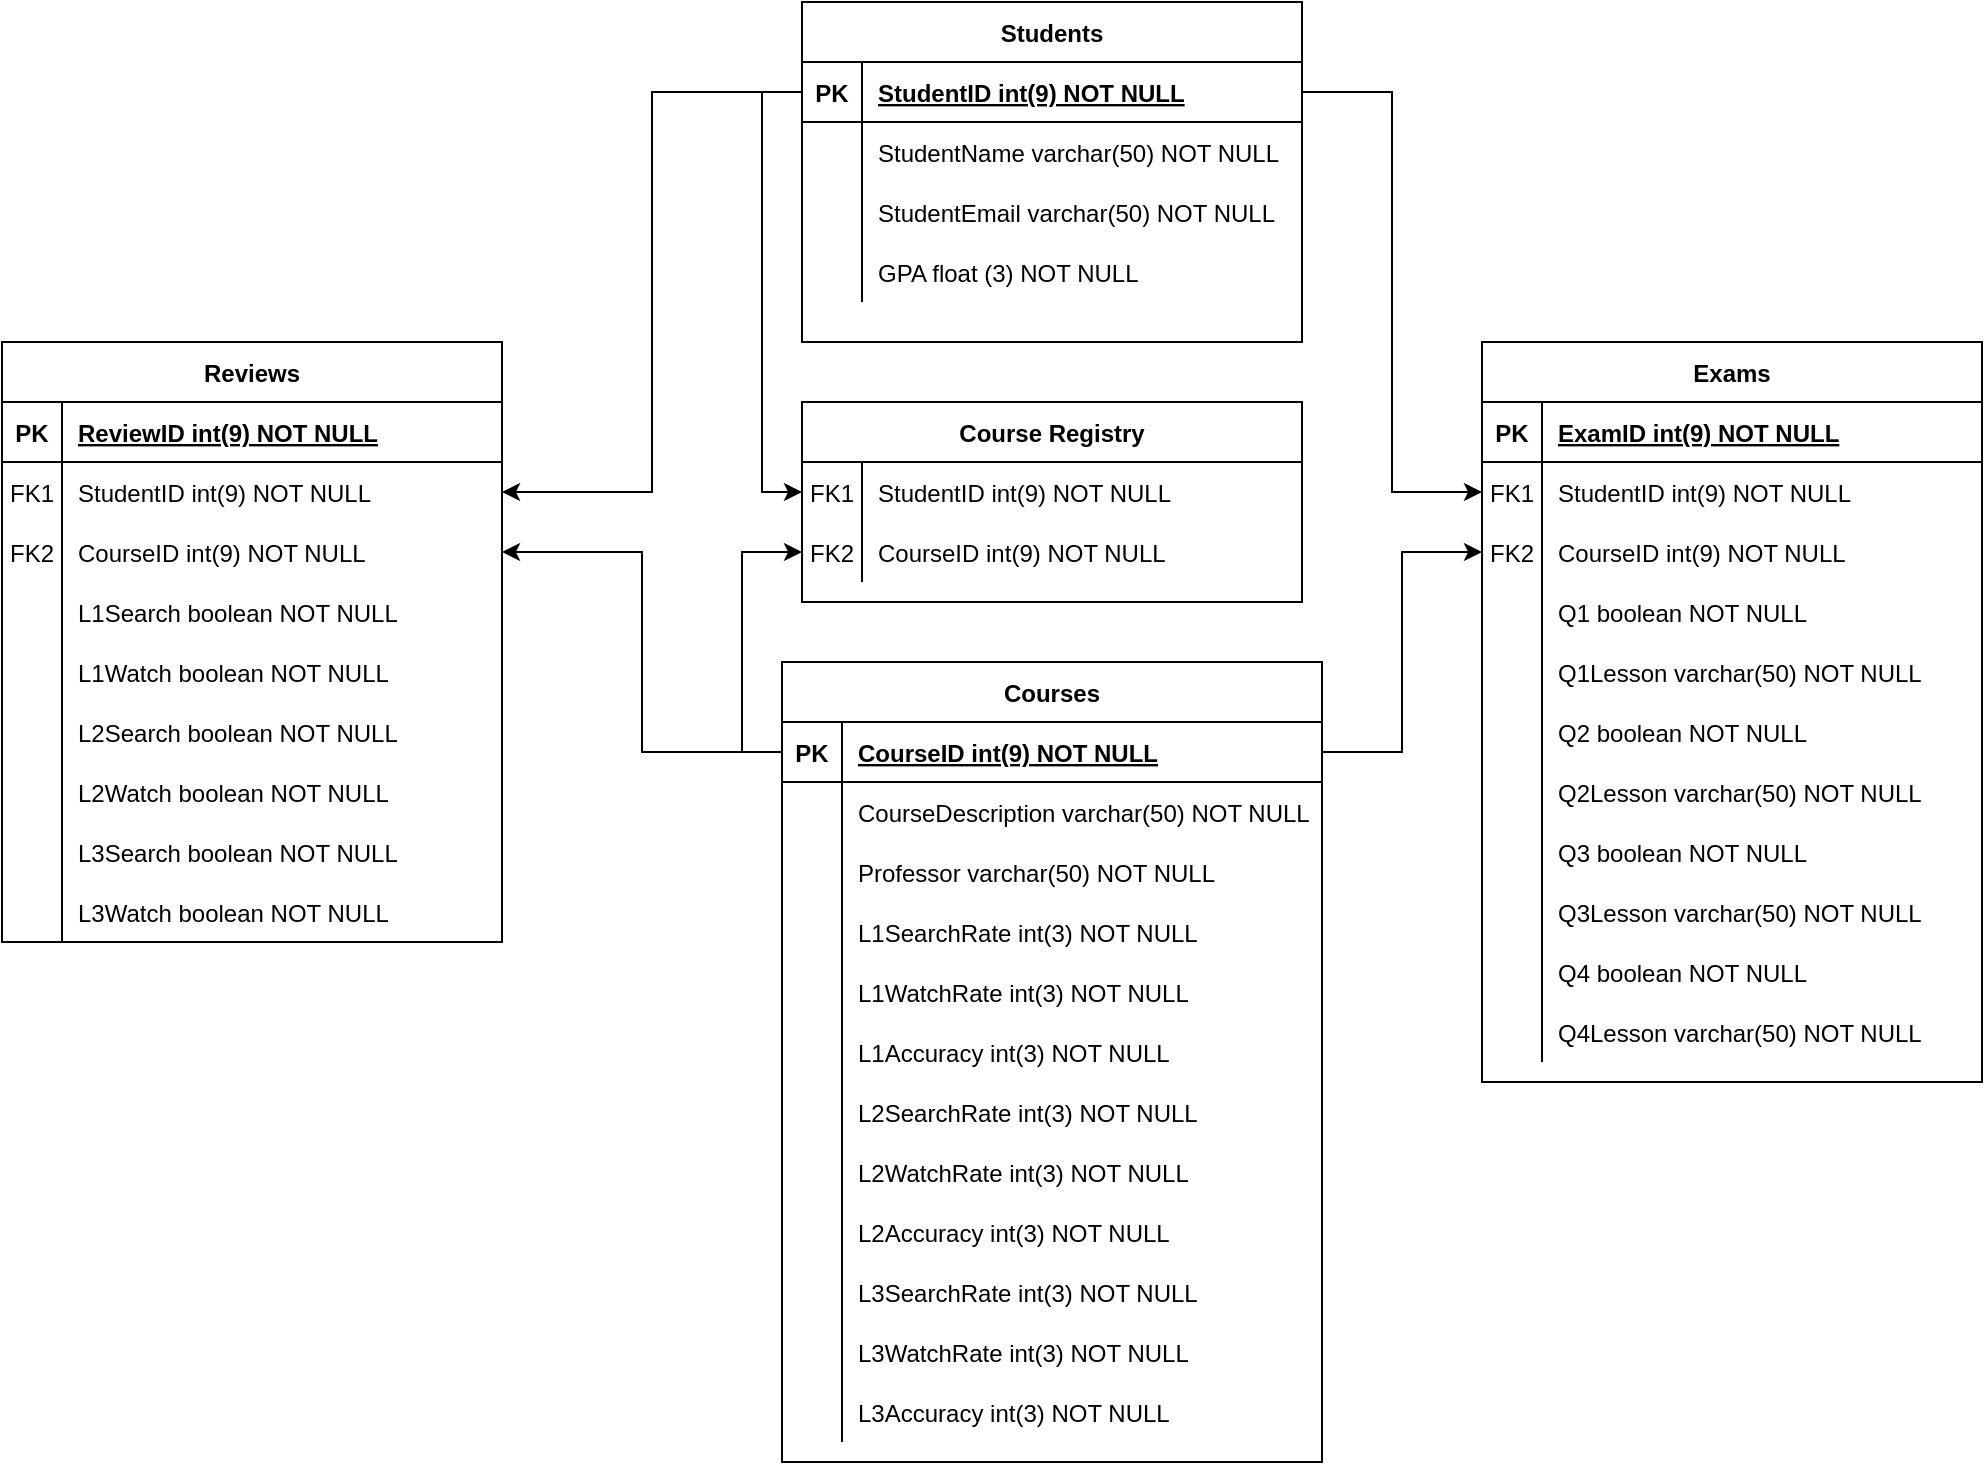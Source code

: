 <mxfile version="13.7.3" type="github">
  <diagram id="R2lEEEUBdFMjLlhIrx00" name="Page-1">
    <mxGraphModel dx="2603" dy="682" grid="1" gridSize="10" guides="1" tooltips="1" connect="1" arrows="1" fold="1" page="1" pageScale="1" pageWidth="850" pageHeight="1100" math="0" shadow="0" extFonts="Permanent Marker^https://fonts.googleapis.com/css?family=Permanent+Marker">
      <root>
        <mxCell id="0" />
        <mxCell id="1" parent="0" />
        <mxCell id="txjvXTz_TF1jh7nOWgdu-61" style="edgeStyle=orthogonalEdgeStyle;rounded=0;orthogonalLoop=1;jettySize=auto;html=1;exitX=0;exitY=0.5;exitDx=0;exitDy=0;entryX=1;entryY=0.5;entryDx=0;entryDy=0;" edge="1" parent="1" source="C-vyLk0tnHw3VtMMgP7b-24" target="txjvXTz_TF1jh7nOWgdu-16">
          <mxGeometry relative="1" as="geometry" />
        </mxCell>
        <mxCell id="txjvXTz_TF1jh7nOWgdu-62" style="edgeStyle=orthogonalEdgeStyle;rounded=0;orthogonalLoop=1;jettySize=auto;html=1;exitX=0;exitY=0.5;exitDx=0;exitDy=0;entryX=0;entryY=0.5;entryDx=0;entryDy=0;" edge="1" parent="1" source="C-vyLk0tnHw3VtMMgP7b-24" target="C-vyLk0tnHw3VtMMgP7b-17">
          <mxGeometry relative="1" as="geometry" />
        </mxCell>
        <mxCell id="txjvXTz_TF1jh7nOWgdu-63" style="edgeStyle=orthogonalEdgeStyle;rounded=0;orthogonalLoop=1;jettySize=auto;html=1;exitX=0;exitY=0.5;exitDx=0;exitDy=0;entryX=1;entryY=0.5;entryDx=0;entryDy=0;" edge="1" parent="1" source="C-vyLk0tnHw3VtMMgP7b-3" target="txjvXTz_TF1jh7nOWgdu-19">
          <mxGeometry relative="1" as="geometry" />
        </mxCell>
        <mxCell id="txjvXTz_TF1jh7nOWgdu-64" style="edgeStyle=orthogonalEdgeStyle;rounded=0;orthogonalLoop=1;jettySize=auto;html=1;exitX=0;exitY=0.5;exitDx=0;exitDy=0;entryX=0;entryY=0.5;entryDx=0;entryDy=0;" edge="1" parent="1" source="C-vyLk0tnHw3VtMMgP7b-3" target="C-vyLk0tnHw3VtMMgP7b-20">
          <mxGeometry relative="1" as="geometry" />
        </mxCell>
        <mxCell id="C-vyLk0tnHw3VtMMgP7b-23" value="Students" style="shape=table;startSize=30;container=1;collapsible=1;childLayout=tableLayout;fixedRows=1;rowLines=0;fontStyle=1;align=center;resizeLast=1;" parent="1" vertex="1">
          <mxGeometry x="230" y="40" width="250" height="170" as="geometry" />
        </mxCell>
        <mxCell id="C-vyLk0tnHw3VtMMgP7b-24" value="" style="shape=partialRectangle;collapsible=0;dropTarget=0;pointerEvents=0;fillColor=none;points=[[0,0.5],[1,0.5]];portConstraint=eastwest;top=0;left=0;right=0;bottom=1;" parent="C-vyLk0tnHw3VtMMgP7b-23" vertex="1">
          <mxGeometry y="30" width="250" height="30" as="geometry" />
        </mxCell>
        <mxCell id="C-vyLk0tnHw3VtMMgP7b-25" value="PK" style="shape=partialRectangle;overflow=hidden;connectable=0;fillColor=none;top=0;left=0;bottom=0;right=0;fontStyle=1;" parent="C-vyLk0tnHw3VtMMgP7b-24" vertex="1">
          <mxGeometry width="30" height="30" as="geometry" />
        </mxCell>
        <mxCell id="C-vyLk0tnHw3VtMMgP7b-26" value="StudentID int(9) NOT NULL" style="shape=partialRectangle;overflow=hidden;connectable=0;fillColor=none;top=0;left=0;bottom=0;right=0;align=left;spacingLeft=6;fontStyle=5;" parent="C-vyLk0tnHw3VtMMgP7b-24" vertex="1">
          <mxGeometry x="30" width="220" height="30" as="geometry" />
        </mxCell>
        <mxCell id="C-vyLk0tnHw3VtMMgP7b-27" value="" style="shape=partialRectangle;collapsible=0;dropTarget=0;pointerEvents=0;fillColor=none;points=[[0,0.5],[1,0.5]];portConstraint=eastwest;top=0;left=0;right=0;bottom=0;" parent="C-vyLk0tnHw3VtMMgP7b-23" vertex="1">
          <mxGeometry y="60" width="250" height="30" as="geometry" />
        </mxCell>
        <mxCell id="C-vyLk0tnHw3VtMMgP7b-28" value="" style="shape=partialRectangle;overflow=hidden;connectable=0;fillColor=none;top=0;left=0;bottom=0;right=0;" parent="C-vyLk0tnHw3VtMMgP7b-27" vertex="1">
          <mxGeometry width="30" height="30" as="geometry" />
        </mxCell>
        <mxCell id="C-vyLk0tnHw3VtMMgP7b-29" value="StudentName varchar(50) NOT NULL" style="shape=partialRectangle;overflow=hidden;connectable=0;fillColor=none;top=0;left=0;bottom=0;right=0;align=left;spacingLeft=6;" parent="C-vyLk0tnHw3VtMMgP7b-27" vertex="1">
          <mxGeometry x="30" width="220" height="30" as="geometry" />
        </mxCell>
        <mxCell id="txjvXTz_TF1jh7nOWgdu-53" value="" style="shape=partialRectangle;collapsible=0;dropTarget=0;pointerEvents=0;fillColor=none;points=[[0,0.5],[1,0.5]];portConstraint=eastwest;top=0;left=0;right=0;bottom=0;" vertex="1" parent="C-vyLk0tnHw3VtMMgP7b-23">
          <mxGeometry y="90" width="250" height="30" as="geometry" />
        </mxCell>
        <mxCell id="txjvXTz_TF1jh7nOWgdu-54" value="" style="shape=partialRectangle;overflow=hidden;connectable=0;fillColor=none;top=0;left=0;bottom=0;right=0;" vertex="1" parent="txjvXTz_TF1jh7nOWgdu-53">
          <mxGeometry width="30" height="30" as="geometry" />
        </mxCell>
        <mxCell id="txjvXTz_TF1jh7nOWgdu-55" value="StudentEmail varchar(50) NOT NULL" style="shape=partialRectangle;overflow=hidden;connectable=0;fillColor=none;top=0;left=0;bottom=0;right=0;align=left;spacingLeft=6;" vertex="1" parent="txjvXTz_TF1jh7nOWgdu-53">
          <mxGeometry x="30" width="220" height="30" as="geometry" />
        </mxCell>
        <mxCell id="txjvXTz_TF1jh7nOWgdu-56" value="" style="shape=partialRectangle;collapsible=0;dropTarget=0;pointerEvents=0;fillColor=none;points=[[0,0.5],[1,0.5]];portConstraint=eastwest;top=0;left=0;right=0;bottom=0;" vertex="1" parent="C-vyLk0tnHw3VtMMgP7b-23">
          <mxGeometry y="120" width="250" height="30" as="geometry" />
        </mxCell>
        <mxCell id="txjvXTz_TF1jh7nOWgdu-57" value="" style="shape=partialRectangle;overflow=hidden;connectable=0;fillColor=none;top=0;left=0;bottom=0;right=0;" vertex="1" parent="txjvXTz_TF1jh7nOWgdu-56">
          <mxGeometry width="30" height="30" as="geometry" />
        </mxCell>
        <mxCell id="txjvXTz_TF1jh7nOWgdu-58" value="GPA float (3) NOT NULL" style="shape=partialRectangle;overflow=hidden;connectable=0;fillColor=none;top=0;left=0;bottom=0;right=0;align=left;spacingLeft=6;" vertex="1" parent="txjvXTz_TF1jh7nOWgdu-56">
          <mxGeometry x="30" width="220" height="30" as="geometry" />
        </mxCell>
        <mxCell id="C-vyLk0tnHw3VtMMgP7b-13" value="Course Registry" style="shape=table;startSize=30;container=1;collapsible=1;childLayout=tableLayout;fixedRows=1;rowLines=0;fontStyle=1;align=center;resizeLast=1;" parent="1" vertex="1">
          <mxGeometry x="230" y="240" width="250" height="100" as="geometry" />
        </mxCell>
        <mxCell id="C-vyLk0tnHw3VtMMgP7b-17" value="" style="shape=partialRectangle;collapsible=0;dropTarget=0;pointerEvents=0;fillColor=none;points=[[0,0.5],[1,0.5]];portConstraint=eastwest;top=0;left=0;right=0;bottom=0;" parent="C-vyLk0tnHw3VtMMgP7b-13" vertex="1">
          <mxGeometry y="30" width="250" height="30" as="geometry" />
        </mxCell>
        <mxCell id="C-vyLk0tnHw3VtMMgP7b-18" value="FK1" style="shape=partialRectangle;overflow=hidden;connectable=0;fillColor=none;top=0;left=0;bottom=0;right=0;" parent="C-vyLk0tnHw3VtMMgP7b-17" vertex="1">
          <mxGeometry width="30" height="30" as="geometry" />
        </mxCell>
        <mxCell id="C-vyLk0tnHw3VtMMgP7b-19" value="StudentID int(9) NOT NULL" style="shape=partialRectangle;overflow=hidden;connectable=0;fillColor=none;top=0;left=0;bottom=0;right=0;align=left;spacingLeft=6;" parent="C-vyLk0tnHw3VtMMgP7b-17" vertex="1">
          <mxGeometry x="30" width="220" height="30" as="geometry" />
        </mxCell>
        <mxCell id="C-vyLk0tnHw3VtMMgP7b-20" value="" style="shape=partialRectangle;collapsible=0;dropTarget=0;pointerEvents=0;fillColor=none;points=[[0,0.5],[1,0.5]];portConstraint=eastwest;top=0;left=0;right=0;bottom=0;" parent="C-vyLk0tnHw3VtMMgP7b-13" vertex="1">
          <mxGeometry y="60" width="250" height="30" as="geometry" />
        </mxCell>
        <mxCell id="C-vyLk0tnHw3VtMMgP7b-21" value="FK2" style="shape=partialRectangle;overflow=hidden;connectable=0;fillColor=none;top=0;left=0;bottom=0;right=0;" parent="C-vyLk0tnHw3VtMMgP7b-20" vertex="1">
          <mxGeometry width="30" height="30" as="geometry" />
        </mxCell>
        <mxCell id="C-vyLk0tnHw3VtMMgP7b-22" value="CourseID int(9) NOT NULL" style="shape=partialRectangle;overflow=hidden;connectable=0;fillColor=none;top=0;left=0;bottom=0;right=0;align=left;spacingLeft=6;" parent="C-vyLk0tnHw3VtMMgP7b-20" vertex="1">
          <mxGeometry x="30" width="220" height="30" as="geometry" />
        </mxCell>
        <mxCell id="C-vyLk0tnHw3VtMMgP7b-2" value="Courses" style="shape=table;startSize=30;container=1;collapsible=1;childLayout=tableLayout;fixedRows=1;rowLines=0;fontStyle=1;align=center;resizeLast=1;" parent="1" vertex="1">
          <mxGeometry x="220" y="370" width="270" height="400" as="geometry" />
        </mxCell>
        <mxCell id="C-vyLk0tnHw3VtMMgP7b-3" value="" style="shape=partialRectangle;collapsible=0;dropTarget=0;pointerEvents=0;fillColor=none;points=[[0,0.5],[1,0.5]];portConstraint=eastwest;top=0;left=0;right=0;bottom=1;" parent="C-vyLk0tnHw3VtMMgP7b-2" vertex="1">
          <mxGeometry y="30" width="270" height="30" as="geometry" />
        </mxCell>
        <mxCell id="C-vyLk0tnHw3VtMMgP7b-4" value="PK" style="shape=partialRectangle;overflow=hidden;connectable=0;fillColor=none;top=0;left=0;bottom=0;right=0;fontStyle=1;" parent="C-vyLk0tnHw3VtMMgP7b-3" vertex="1">
          <mxGeometry width="30" height="30" as="geometry" />
        </mxCell>
        <mxCell id="C-vyLk0tnHw3VtMMgP7b-5" value="CourseID int(9) NOT NULL" style="shape=partialRectangle;overflow=hidden;connectable=0;fillColor=none;top=0;left=0;bottom=0;right=0;align=left;spacingLeft=6;fontStyle=5;" parent="C-vyLk0tnHw3VtMMgP7b-3" vertex="1">
          <mxGeometry x="30" width="240" height="30" as="geometry" />
        </mxCell>
        <mxCell id="C-vyLk0tnHw3VtMMgP7b-6" value="" style="shape=partialRectangle;collapsible=0;dropTarget=0;pointerEvents=0;fillColor=none;points=[[0,0.5],[1,0.5]];portConstraint=eastwest;top=0;left=0;right=0;bottom=0;" parent="C-vyLk0tnHw3VtMMgP7b-2" vertex="1">
          <mxGeometry y="60" width="270" height="30" as="geometry" />
        </mxCell>
        <mxCell id="C-vyLk0tnHw3VtMMgP7b-7" value="" style="shape=partialRectangle;overflow=hidden;connectable=0;fillColor=none;top=0;left=0;bottom=0;right=0;" parent="C-vyLk0tnHw3VtMMgP7b-6" vertex="1">
          <mxGeometry width="30" height="30" as="geometry" />
        </mxCell>
        <mxCell id="C-vyLk0tnHw3VtMMgP7b-8" value="CourseDescription varchar(50) NOT NULL" style="shape=partialRectangle;overflow=hidden;connectable=0;fillColor=none;top=0;left=0;bottom=0;right=0;align=left;spacingLeft=6;" parent="C-vyLk0tnHw3VtMMgP7b-6" vertex="1">
          <mxGeometry x="30" width="240" height="30" as="geometry" />
        </mxCell>
        <mxCell id="C-vyLk0tnHw3VtMMgP7b-9" value="" style="shape=partialRectangle;collapsible=0;dropTarget=0;pointerEvents=0;fillColor=none;points=[[0,0.5],[1,0.5]];portConstraint=eastwest;top=0;left=0;right=0;bottom=0;" parent="C-vyLk0tnHw3VtMMgP7b-2" vertex="1">
          <mxGeometry y="90" width="270" height="30" as="geometry" />
        </mxCell>
        <mxCell id="C-vyLk0tnHw3VtMMgP7b-10" value="" style="shape=partialRectangle;overflow=hidden;connectable=0;fillColor=none;top=0;left=0;bottom=0;right=0;" parent="C-vyLk0tnHw3VtMMgP7b-9" vertex="1">
          <mxGeometry width="30" height="30" as="geometry" />
        </mxCell>
        <mxCell id="C-vyLk0tnHw3VtMMgP7b-11" value="Professor varchar(50) NOT NULL" style="shape=partialRectangle;overflow=hidden;connectable=0;fillColor=none;top=0;left=0;bottom=0;right=0;align=left;spacingLeft=6;" parent="C-vyLk0tnHw3VtMMgP7b-9" vertex="1">
          <mxGeometry x="30" width="240" height="30" as="geometry" />
        </mxCell>
        <mxCell id="txjvXTz_TF1jh7nOWgdu-65" value="" style="shape=partialRectangle;collapsible=0;dropTarget=0;pointerEvents=0;fillColor=none;points=[[0,0.5],[1,0.5]];portConstraint=eastwest;top=0;left=0;right=0;bottom=0;" vertex="1" parent="C-vyLk0tnHw3VtMMgP7b-2">
          <mxGeometry y="120" width="270" height="30" as="geometry" />
        </mxCell>
        <mxCell id="txjvXTz_TF1jh7nOWgdu-66" value="" style="shape=partialRectangle;overflow=hidden;connectable=0;fillColor=none;top=0;left=0;bottom=0;right=0;" vertex="1" parent="txjvXTz_TF1jh7nOWgdu-65">
          <mxGeometry width="30" height="30" as="geometry" />
        </mxCell>
        <mxCell id="txjvXTz_TF1jh7nOWgdu-67" value="L1SearchRate int(3) NOT NULL" style="shape=partialRectangle;overflow=hidden;connectable=0;fillColor=none;top=0;left=0;bottom=0;right=0;align=left;spacingLeft=6;" vertex="1" parent="txjvXTz_TF1jh7nOWgdu-65">
          <mxGeometry x="30" width="240" height="30" as="geometry" />
        </mxCell>
        <mxCell id="txjvXTz_TF1jh7nOWgdu-68" value="" style="shape=partialRectangle;collapsible=0;dropTarget=0;pointerEvents=0;fillColor=none;points=[[0,0.5],[1,0.5]];portConstraint=eastwest;top=0;left=0;right=0;bottom=0;" vertex="1" parent="C-vyLk0tnHw3VtMMgP7b-2">
          <mxGeometry y="150" width="270" height="30" as="geometry" />
        </mxCell>
        <mxCell id="txjvXTz_TF1jh7nOWgdu-69" value="" style="shape=partialRectangle;overflow=hidden;connectable=0;fillColor=none;top=0;left=0;bottom=0;right=0;" vertex="1" parent="txjvXTz_TF1jh7nOWgdu-68">
          <mxGeometry width="30" height="30" as="geometry" />
        </mxCell>
        <mxCell id="txjvXTz_TF1jh7nOWgdu-70" value="L1WatchRate int(3) NOT NULL" style="shape=partialRectangle;overflow=hidden;connectable=0;fillColor=none;top=0;left=0;bottom=0;right=0;align=left;spacingLeft=6;" vertex="1" parent="txjvXTz_TF1jh7nOWgdu-68">
          <mxGeometry x="30" width="240" height="30" as="geometry" />
        </mxCell>
        <mxCell id="txjvXTz_TF1jh7nOWgdu-71" value="" style="shape=partialRectangle;collapsible=0;dropTarget=0;pointerEvents=0;fillColor=none;points=[[0,0.5],[1,0.5]];portConstraint=eastwest;top=0;left=0;right=0;bottom=0;" vertex="1" parent="C-vyLk0tnHw3VtMMgP7b-2">
          <mxGeometry y="180" width="270" height="30" as="geometry" />
        </mxCell>
        <mxCell id="txjvXTz_TF1jh7nOWgdu-72" value="" style="shape=partialRectangle;overflow=hidden;connectable=0;fillColor=none;top=0;left=0;bottom=0;right=0;" vertex="1" parent="txjvXTz_TF1jh7nOWgdu-71">
          <mxGeometry width="30" height="30" as="geometry" />
        </mxCell>
        <mxCell id="txjvXTz_TF1jh7nOWgdu-73" value="L1Accuracy int(3) NOT NULL" style="shape=partialRectangle;overflow=hidden;connectable=0;fillColor=none;top=0;left=0;bottom=0;right=0;align=left;spacingLeft=6;" vertex="1" parent="txjvXTz_TF1jh7nOWgdu-71">
          <mxGeometry x="30" width="240" height="30" as="geometry" />
        </mxCell>
        <mxCell id="txjvXTz_TF1jh7nOWgdu-74" value="" style="shape=partialRectangle;collapsible=0;dropTarget=0;pointerEvents=0;fillColor=none;points=[[0,0.5],[1,0.5]];portConstraint=eastwest;top=0;left=0;right=0;bottom=0;" vertex="1" parent="C-vyLk0tnHw3VtMMgP7b-2">
          <mxGeometry y="210" width="270" height="30" as="geometry" />
        </mxCell>
        <mxCell id="txjvXTz_TF1jh7nOWgdu-75" value="" style="shape=partialRectangle;overflow=hidden;connectable=0;fillColor=none;top=0;left=0;bottom=0;right=0;" vertex="1" parent="txjvXTz_TF1jh7nOWgdu-74">
          <mxGeometry width="30" height="30" as="geometry" />
        </mxCell>
        <mxCell id="txjvXTz_TF1jh7nOWgdu-76" value="L2SearchRate int(3) NOT NULL" style="shape=partialRectangle;overflow=hidden;connectable=0;fillColor=none;top=0;left=0;bottom=0;right=0;align=left;spacingLeft=6;" vertex="1" parent="txjvXTz_TF1jh7nOWgdu-74">
          <mxGeometry x="30" width="240" height="30" as="geometry" />
        </mxCell>
        <mxCell id="txjvXTz_TF1jh7nOWgdu-99" value="" style="shape=partialRectangle;collapsible=0;dropTarget=0;pointerEvents=0;fillColor=none;points=[[0,0.5],[1,0.5]];portConstraint=eastwest;top=0;left=0;right=0;bottom=0;" vertex="1" parent="C-vyLk0tnHw3VtMMgP7b-2">
          <mxGeometry y="240" width="270" height="30" as="geometry" />
        </mxCell>
        <mxCell id="txjvXTz_TF1jh7nOWgdu-100" value="" style="shape=partialRectangle;overflow=hidden;connectable=0;fillColor=none;top=0;left=0;bottom=0;right=0;" vertex="1" parent="txjvXTz_TF1jh7nOWgdu-99">
          <mxGeometry width="30" height="30" as="geometry" />
        </mxCell>
        <mxCell id="txjvXTz_TF1jh7nOWgdu-101" value="L2WatchRate int(3) NOT NULL" style="shape=partialRectangle;overflow=hidden;connectable=0;fillColor=none;top=0;left=0;bottom=0;right=0;align=left;spacingLeft=6;" vertex="1" parent="txjvXTz_TF1jh7nOWgdu-99">
          <mxGeometry x="30" width="240" height="30" as="geometry" />
        </mxCell>
        <mxCell id="txjvXTz_TF1jh7nOWgdu-102" value="" style="shape=partialRectangle;collapsible=0;dropTarget=0;pointerEvents=0;fillColor=none;points=[[0,0.5],[1,0.5]];portConstraint=eastwest;top=0;left=0;right=0;bottom=0;" vertex="1" parent="C-vyLk0tnHw3VtMMgP7b-2">
          <mxGeometry y="270" width="270" height="30" as="geometry" />
        </mxCell>
        <mxCell id="txjvXTz_TF1jh7nOWgdu-103" value="" style="shape=partialRectangle;overflow=hidden;connectable=0;fillColor=none;top=0;left=0;bottom=0;right=0;" vertex="1" parent="txjvXTz_TF1jh7nOWgdu-102">
          <mxGeometry width="30" height="30" as="geometry" />
        </mxCell>
        <mxCell id="txjvXTz_TF1jh7nOWgdu-104" value="L2Accuracy int(3) NOT NULL" style="shape=partialRectangle;overflow=hidden;connectable=0;fillColor=none;top=0;left=0;bottom=0;right=0;align=left;spacingLeft=6;" vertex="1" parent="txjvXTz_TF1jh7nOWgdu-102">
          <mxGeometry x="30" width="240" height="30" as="geometry" />
        </mxCell>
        <mxCell id="txjvXTz_TF1jh7nOWgdu-133" value="" style="shape=partialRectangle;collapsible=0;dropTarget=0;pointerEvents=0;fillColor=none;points=[[0,0.5],[1,0.5]];portConstraint=eastwest;top=0;left=0;right=0;bottom=0;" vertex="1" parent="C-vyLk0tnHw3VtMMgP7b-2">
          <mxGeometry y="300" width="270" height="30" as="geometry" />
        </mxCell>
        <mxCell id="txjvXTz_TF1jh7nOWgdu-134" value="" style="shape=partialRectangle;overflow=hidden;connectable=0;fillColor=none;top=0;left=0;bottom=0;right=0;" vertex="1" parent="txjvXTz_TF1jh7nOWgdu-133">
          <mxGeometry width="30" height="30" as="geometry" />
        </mxCell>
        <mxCell id="txjvXTz_TF1jh7nOWgdu-135" value="L3SearchRate int(3) NOT NULL" style="shape=partialRectangle;overflow=hidden;connectable=0;fillColor=none;top=0;left=0;bottom=0;right=0;align=left;spacingLeft=6;" vertex="1" parent="txjvXTz_TF1jh7nOWgdu-133">
          <mxGeometry x="30" width="240" height="30" as="geometry" />
        </mxCell>
        <mxCell id="txjvXTz_TF1jh7nOWgdu-136" value="" style="shape=partialRectangle;collapsible=0;dropTarget=0;pointerEvents=0;fillColor=none;points=[[0,0.5],[1,0.5]];portConstraint=eastwest;top=0;left=0;right=0;bottom=0;" vertex="1" parent="C-vyLk0tnHw3VtMMgP7b-2">
          <mxGeometry y="330" width="270" height="30" as="geometry" />
        </mxCell>
        <mxCell id="txjvXTz_TF1jh7nOWgdu-137" value="" style="shape=partialRectangle;overflow=hidden;connectable=0;fillColor=none;top=0;left=0;bottom=0;right=0;" vertex="1" parent="txjvXTz_TF1jh7nOWgdu-136">
          <mxGeometry width="30" height="30" as="geometry" />
        </mxCell>
        <mxCell id="txjvXTz_TF1jh7nOWgdu-138" value="L3WatchRate int(3) NOT NULL" style="shape=partialRectangle;overflow=hidden;connectable=0;fillColor=none;top=0;left=0;bottom=0;right=0;align=left;spacingLeft=6;" vertex="1" parent="txjvXTz_TF1jh7nOWgdu-136">
          <mxGeometry x="30" width="240" height="30" as="geometry" />
        </mxCell>
        <mxCell id="txjvXTz_TF1jh7nOWgdu-139" value="" style="shape=partialRectangle;collapsible=0;dropTarget=0;pointerEvents=0;fillColor=none;points=[[0,0.5],[1,0.5]];portConstraint=eastwest;top=0;left=0;right=0;bottom=0;" vertex="1" parent="C-vyLk0tnHw3VtMMgP7b-2">
          <mxGeometry y="360" width="270" height="30" as="geometry" />
        </mxCell>
        <mxCell id="txjvXTz_TF1jh7nOWgdu-140" value="" style="shape=partialRectangle;overflow=hidden;connectable=0;fillColor=none;top=0;left=0;bottom=0;right=0;" vertex="1" parent="txjvXTz_TF1jh7nOWgdu-139">
          <mxGeometry width="30" height="30" as="geometry" />
        </mxCell>
        <mxCell id="txjvXTz_TF1jh7nOWgdu-141" value="L3Accuracy int(3) NOT NULL" style="shape=partialRectangle;overflow=hidden;connectable=0;fillColor=none;top=0;left=0;bottom=0;right=0;align=left;spacingLeft=6;" vertex="1" parent="txjvXTz_TF1jh7nOWgdu-139">
          <mxGeometry x="30" width="240" height="30" as="geometry" />
        </mxCell>
        <mxCell id="txjvXTz_TF1jh7nOWgdu-197" style="edgeStyle=orthogonalEdgeStyle;rounded=0;orthogonalLoop=1;jettySize=auto;html=1;exitX=1;exitY=0.5;exitDx=0;exitDy=0;entryX=0;entryY=0.5;entryDx=0;entryDy=0;" edge="1" parent="1" source="C-vyLk0tnHw3VtMMgP7b-24" target="txjvXTz_TF1jh7nOWgdu-6">
          <mxGeometry relative="1" as="geometry" />
        </mxCell>
        <mxCell id="txjvXTz_TF1jh7nOWgdu-198" style="edgeStyle=orthogonalEdgeStyle;rounded=0;orthogonalLoop=1;jettySize=auto;html=1;exitX=1;exitY=0.5;exitDx=0;exitDy=0;entryX=0;entryY=0.5;entryDx=0;entryDy=0;" edge="1" parent="1" source="C-vyLk0tnHw3VtMMgP7b-3" target="txjvXTz_TF1jh7nOWgdu-142">
          <mxGeometry relative="1" as="geometry" />
        </mxCell>
        <mxCell id="txjvXTz_TF1jh7nOWgdu-12" value="Reviews" style="shape=table;startSize=30;container=1;collapsible=1;childLayout=tableLayout;fixedRows=1;rowLines=0;fontStyle=1;align=center;resizeLast=1;" vertex="1" parent="1">
          <mxGeometry x="-170" y="210" width="250" height="300" as="geometry" />
        </mxCell>
        <mxCell id="txjvXTz_TF1jh7nOWgdu-13" value="" style="shape=partialRectangle;collapsible=0;dropTarget=0;pointerEvents=0;fillColor=none;points=[[0,0.5],[1,0.5]];portConstraint=eastwest;top=0;left=0;right=0;bottom=1;" vertex="1" parent="txjvXTz_TF1jh7nOWgdu-12">
          <mxGeometry y="30" width="250" height="30" as="geometry" />
        </mxCell>
        <mxCell id="txjvXTz_TF1jh7nOWgdu-14" value="PK" style="shape=partialRectangle;overflow=hidden;connectable=0;fillColor=none;top=0;left=0;bottom=0;right=0;fontStyle=1;" vertex="1" parent="txjvXTz_TF1jh7nOWgdu-13">
          <mxGeometry width="30" height="30" as="geometry" />
        </mxCell>
        <mxCell id="txjvXTz_TF1jh7nOWgdu-15" value="ReviewID int(9) NOT NULL" style="shape=partialRectangle;overflow=hidden;connectable=0;fillColor=none;top=0;left=0;bottom=0;right=0;align=left;spacingLeft=6;fontStyle=5;" vertex="1" parent="txjvXTz_TF1jh7nOWgdu-13">
          <mxGeometry x="30" width="220" height="30" as="geometry" />
        </mxCell>
        <mxCell id="txjvXTz_TF1jh7nOWgdu-16" value="" style="shape=partialRectangle;collapsible=0;dropTarget=0;pointerEvents=0;fillColor=none;points=[[0,0.5],[1,0.5]];portConstraint=eastwest;top=0;left=0;right=0;bottom=0;" vertex="1" parent="txjvXTz_TF1jh7nOWgdu-12">
          <mxGeometry y="60" width="250" height="30" as="geometry" />
        </mxCell>
        <mxCell id="txjvXTz_TF1jh7nOWgdu-17" value="FK1" style="shape=partialRectangle;overflow=hidden;connectable=0;fillColor=none;top=0;left=0;bottom=0;right=0;" vertex="1" parent="txjvXTz_TF1jh7nOWgdu-16">
          <mxGeometry width="30" height="30" as="geometry" />
        </mxCell>
        <mxCell id="txjvXTz_TF1jh7nOWgdu-18" value="StudentID int(9) NOT NULL" style="shape=partialRectangle;overflow=hidden;connectable=0;fillColor=none;top=0;left=0;bottom=0;right=0;align=left;spacingLeft=6;" vertex="1" parent="txjvXTz_TF1jh7nOWgdu-16">
          <mxGeometry x="30" width="220" height="30" as="geometry" />
        </mxCell>
        <mxCell id="txjvXTz_TF1jh7nOWgdu-19" value="" style="shape=partialRectangle;collapsible=0;dropTarget=0;pointerEvents=0;fillColor=none;points=[[0,0.5],[1,0.5]];portConstraint=eastwest;top=0;left=0;right=0;bottom=0;" vertex="1" parent="txjvXTz_TF1jh7nOWgdu-12">
          <mxGeometry y="90" width="250" height="30" as="geometry" />
        </mxCell>
        <mxCell id="txjvXTz_TF1jh7nOWgdu-20" value="FK2" style="shape=partialRectangle;overflow=hidden;connectable=0;fillColor=none;top=0;left=0;bottom=0;right=0;" vertex="1" parent="txjvXTz_TF1jh7nOWgdu-19">
          <mxGeometry width="30" height="30" as="geometry" />
        </mxCell>
        <mxCell id="txjvXTz_TF1jh7nOWgdu-21" value="CourseID int(9) NOT NULL" style="shape=partialRectangle;overflow=hidden;connectable=0;fillColor=none;top=0;left=0;bottom=0;right=0;align=left;spacingLeft=6;" vertex="1" parent="txjvXTz_TF1jh7nOWgdu-19">
          <mxGeometry x="30" width="220" height="30" as="geometry" />
        </mxCell>
        <mxCell id="txjvXTz_TF1jh7nOWgdu-28" value="" style="shape=partialRectangle;collapsible=0;dropTarget=0;pointerEvents=0;fillColor=none;points=[[0,0.5],[1,0.5]];portConstraint=eastwest;top=0;left=0;right=0;bottom=0;" vertex="1" parent="txjvXTz_TF1jh7nOWgdu-12">
          <mxGeometry y="120" width="250" height="30" as="geometry" />
        </mxCell>
        <mxCell id="txjvXTz_TF1jh7nOWgdu-29" value="" style="shape=partialRectangle;overflow=hidden;connectable=0;fillColor=none;top=0;left=0;bottom=0;right=0;" vertex="1" parent="txjvXTz_TF1jh7nOWgdu-28">
          <mxGeometry width="30" height="30" as="geometry" />
        </mxCell>
        <mxCell id="txjvXTz_TF1jh7nOWgdu-30" value="L1Search boolean NOT NULL" style="shape=partialRectangle;overflow=hidden;connectable=0;fillColor=none;top=0;left=0;bottom=0;right=0;align=left;spacingLeft=6;" vertex="1" parent="txjvXTz_TF1jh7nOWgdu-28">
          <mxGeometry x="30" width="220" height="30" as="geometry" />
        </mxCell>
        <mxCell id="txjvXTz_TF1jh7nOWgdu-37" value="" style="shape=partialRectangle;collapsible=0;dropTarget=0;pointerEvents=0;fillColor=none;points=[[0,0.5],[1,0.5]];portConstraint=eastwest;top=0;left=0;right=0;bottom=0;" vertex="1" parent="txjvXTz_TF1jh7nOWgdu-12">
          <mxGeometry y="150" width="250" height="30" as="geometry" />
        </mxCell>
        <mxCell id="txjvXTz_TF1jh7nOWgdu-38" value="" style="shape=partialRectangle;overflow=hidden;connectable=0;fillColor=none;top=0;left=0;bottom=0;right=0;" vertex="1" parent="txjvXTz_TF1jh7nOWgdu-37">
          <mxGeometry width="30" height="30" as="geometry" />
        </mxCell>
        <mxCell id="txjvXTz_TF1jh7nOWgdu-39" value="L1Watch boolean NOT NULL" style="shape=partialRectangle;overflow=hidden;connectable=0;fillColor=none;top=0;left=0;bottom=0;right=0;align=left;spacingLeft=6;" vertex="1" parent="txjvXTz_TF1jh7nOWgdu-37">
          <mxGeometry x="30" width="220" height="30" as="geometry" />
        </mxCell>
        <mxCell id="txjvXTz_TF1jh7nOWgdu-31" value="" style="shape=partialRectangle;collapsible=0;dropTarget=0;pointerEvents=0;fillColor=none;points=[[0,0.5],[1,0.5]];portConstraint=eastwest;top=0;left=0;right=0;bottom=0;" vertex="1" parent="txjvXTz_TF1jh7nOWgdu-12">
          <mxGeometry y="180" width="250" height="30" as="geometry" />
        </mxCell>
        <mxCell id="txjvXTz_TF1jh7nOWgdu-32" value="" style="shape=partialRectangle;overflow=hidden;connectable=0;fillColor=none;top=0;left=0;bottom=0;right=0;" vertex="1" parent="txjvXTz_TF1jh7nOWgdu-31">
          <mxGeometry width="30" height="30" as="geometry" />
        </mxCell>
        <mxCell id="txjvXTz_TF1jh7nOWgdu-33" value="L2Search boolean NOT NULL" style="shape=partialRectangle;overflow=hidden;connectable=0;fillColor=none;top=0;left=0;bottom=0;right=0;align=left;spacingLeft=6;" vertex="1" parent="txjvXTz_TF1jh7nOWgdu-31">
          <mxGeometry x="30" width="220" height="30" as="geometry" />
        </mxCell>
        <mxCell id="txjvXTz_TF1jh7nOWgdu-40" value="" style="shape=partialRectangle;collapsible=0;dropTarget=0;pointerEvents=0;fillColor=none;points=[[0,0.5],[1,0.5]];portConstraint=eastwest;top=0;left=0;right=0;bottom=0;" vertex="1" parent="txjvXTz_TF1jh7nOWgdu-12">
          <mxGeometry y="210" width="250" height="30" as="geometry" />
        </mxCell>
        <mxCell id="txjvXTz_TF1jh7nOWgdu-41" value="" style="shape=partialRectangle;overflow=hidden;connectable=0;fillColor=none;top=0;left=0;bottom=0;right=0;" vertex="1" parent="txjvXTz_TF1jh7nOWgdu-40">
          <mxGeometry width="30" height="30" as="geometry" />
        </mxCell>
        <mxCell id="txjvXTz_TF1jh7nOWgdu-42" value="L2Watch boolean NOT NULL" style="shape=partialRectangle;overflow=hidden;connectable=0;fillColor=none;top=0;left=0;bottom=0;right=0;align=left;spacingLeft=6;" vertex="1" parent="txjvXTz_TF1jh7nOWgdu-40">
          <mxGeometry x="30" width="220" height="30" as="geometry" />
        </mxCell>
        <mxCell id="txjvXTz_TF1jh7nOWgdu-34" value="" style="shape=partialRectangle;collapsible=0;dropTarget=0;pointerEvents=0;fillColor=none;points=[[0,0.5],[1,0.5]];portConstraint=eastwest;top=0;left=0;right=0;bottom=0;" vertex="1" parent="txjvXTz_TF1jh7nOWgdu-12">
          <mxGeometry y="240" width="250" height="30" as="geometry" />
        </mxCell>
        <mxCell id="txjvXTz_TF1jh7nOWgdu-35" value="" style="shape=partialRectangle;overflow=hidden;connectable=0;fillColor=none;top=0;left=0;bottom=0;right=0;" vertex="1" parent="txjvXTz_TF1jh7nOWgdu-34">
          <mxGeometry width="30" height="30" as="geometry" />
        </mxCell>
        <mxCell id="txjvXTz_TF1jh7nOWgdu-36" value="L3Search boolean NOT NULL" style="shape=partialRectangle;overflow=hidden;connectable=0;fillColor=none;top=0;left=0;bottom=0;right=0;align=left;spacingLeft=6;" vertex="1" parent="txjvXTz_TF1jh7nOWgdu-34">
          <mxGeometry x="30" width="220" height="30" as="geometry" />
        </mxCell>
        <mxCell id="txjvXTz_TF1jh7nOWgdu-43" value="" style="shape=partialRectangle;collapsible=0;dropTarget=0;pointerEvents=0;fillColor=none;points=[[0,0.5],[1,0.5]];portConstraint=eastwest;top=0;left=0;right=0;bottom=0;" vertex="1" parent="txjvXTz_TF1jh7nOWgdu-12">
          <mxGeometry y="270" width="250" height="30" as="geometry" />
        </mxCell>
        <mxCell id="txjvXTz_TF1jh7nOWgdu-44" value="" style="shape=partialRectangle;overflow=hidden;connectable=0;fillColor=none;top=0;left=0;bottom=0;right=0;" vertex="1" parent="txjvXTz_TF1jh7nOWgdu-43">
          <mxGeometry width="30" height="30" as="geometry" />
        </mxCell>
        <mxCell id="txjvXTz_TF1jh7nOWgdu-45" value="L3Watch boolean NOT NULL" style="shape=partialRectangle;overflow=hidden;connectable=0;fillColor=none;top=0;left=0;bottom=0;right=0;align=left;spacingLeft=6;" vertex="1" parent="txjvXTz_TF1jh7nOWgdu-43">
          <mxGeometry x="30" width="220" height="30" as="geometry" />
        </mxCell>
        <mxCell id="txjvXTz_TF1jh7nOWgdu-2" value="Exams" style="shape=table;startSize=30;container=1;collapsible=1;childLayout=tableLayout;fixedRows=1;rowLines=0;fontStyle=1;align=center;resizeLast=1;" vertex="1" parent="1">
          <mxGeometry x="570" y="210" width="250" height="370" as="geometry" />
        </mxCell>
        <mxCell id="txjvXTz_TF1jh7nOWgdu-3" value="" style="shape=partialRectangle;collapsible=0;dropTarget=0;pointerEvents=0;fillColor=none;points=[[0,0.5],[1,0.5]];portConstraint=eastwest;top=0;left=0;right=0;bottom=1;" vertex="1" parent="txjvXTz_TF1jh7nOWgdu-2">
          <mxGeometry y="30" width="250" height="30" as="geometry" />
        </mxCell>
        <mxCell id="txjvXTz_TF1jh7nOWgdu-4" value="PK" style="shape=partialRectangle;overflow=hidden;connectable=0;fillColor=none;top=0;left=0;bottom=0;right=0;fontStyle=1;" vertex="1" parent="txjvXTz_TF1jh7nOWgdu-3">
          <mxGeometry width="30" height="30" as="geometry" />
        </mxCell>
        <mxCell id="txjvXTz_TF1jh7nOWgdu-5" value="ExamID int(9) NOT NULL" style="shape=partialRectangle;overflow=hidden;connectable=0;fillColor=none;top=0;left=0;bottom=0;right=0;align=left;spacingLeft=6;fontStyle=5;" vertex="1" parent="txjvXTz_TF1jh7nOWgdu-3">
          <mxGeometry x="30" width="220" height="30" as="geometry" />
        </mxCell>
        <mxCell id="txjvXTz_TF1jh7nOWgdu-6" value="" style="shape=partialRectangle;collapsible=0;dropTarget=0;pointerEvents=0;fillColor=none;points=[[0,0.5],[1,0.5]];portConstraint=eastwest;top=0;left=0;right=0;bottom=0;" vertex="1" parent="txjvXTz_TF1jh7nOWgdu-2">
          <mxGeometry y="60" width="250" height="30" as="geometry" />
        </mxCell>
        <mxCell id="txjvXTz_TF1jh7nOWgdu-7" value="FK1" style="shape=partialRectangle;overflow=hidden;connectable=0;fillColor=none;top=0;left=0;bottom=0;right=0;" vertex="1" parent="txjvXTz_TF1jh7nOWgdu-6">
          <mxGeometry width="30" height="30" as="geometry" />
        </mxCell>
        <mxCell id="txjvXTz_TF1jh7nOWgdu-8" value="StudentID int(9) NOT NULL" style="shape=partialRectangle;overflow=hidden;connectable=0;fillColor=none;top=0;left=0;bottom=0;right=0;align=left;spacingLeft=6;" vertex="1" parent="txjvXTz_TF1jh7nOWgdu-6">
          <mxGeometry x="30" width="220" height="30" as="geometry" />
        </mxCell>
        <mxCell id="txjvXTz_TF1jh7nOWgdu-142" value="" style="shape=partialRectangle;collapsible=0;dropTarget=0;pointerEvents=0;fillColor=none;points=[[0,0.5],[1,0.5]];portConstraint=eastwest;top=0;left=0;right=0;bottom=0;" vertex="1" parent="txjvXTz_TF1jh7nOWgdu-2">
          <mxGeometry y="90" width="250" height="30" as="geometry" />
        </mxCell>
        <mxCell id="txjvXTz_TF1jh7nOWgdu-143" value="FK2" style="shape=partialRectangle;overflow=hidden;connectable=0;fillColor=none;top=0;left=0;bottom=0;right=0;" vertex="1" parent="txjvXTz_TF1jh7nOWgdu-142">
          <mxGeometry width="30" height="30" as="geometry" />
        </mxCell>
        <mxCell id="txjvXTz_TF1jh7nOWgdu-144" value="CourseID int(9) NOT NULL" style="shape=partialRectangle;overflow=hidden;connectable=0;fillColor=none;top=0;left=0;bottom=0;right=0;align=left;spacingLeft=6;" vertex="1" parent="txjvXTz_TF1jh7nOWgdu-142">
          <mxGeometry x="30" width="220" height="30" as="geometry" />
        </mxCell>
        <mxCell id="txjvXTz_TF1jh7nOWgdu-145" value="" style="shape=partialRectangle;collapsible=0;dropTarget=0;pointerEvents=0;fillColor=none;points=[[0,0.5],[1,0.5]];portConstraint=eastwest;top=0;left=0;right=0;bottom=0;" vertex="1" parent="txjvXTz_TF1jh7nOWgdu-2">
          <mxGeometry y="120" width="250" height="30" as="geometry" />
        </mxCell>
        <mxCell id="txjvXTz_TF1jh7nOWgdu-146" value="" style="shape=partialRectangle;overflow=hidden;connectable=0;fillColor=none;top=0;left=0;bottom=0;right=0;" vertex="1" parent="txjvXTz_TF1jh7nOWgdu-145">
          <mxGeometry width="30" height="30" as="geometry" />
        </mxCell>
        <mxCell id="txjvXTz_TF1jh7nOWgdu-147" value="Q1 boolean NOT NULL" style="shape=partialRectangle;overflow=hidden;connectable=0;fillColor=none;top=0;left=0;bottom=0;right=0;align=left;spacingLeft=6;" vertex="1" parent="txjvXTz_TF1jh7nOWgdu-145">
          <mxGeometry x="30" width="220" height="30" as="geometry" />
        </mxCell>
        <mxCell id="txjvXTz_TF1jh7nOWgdu-148" value="" style="shape=partialRectangle;collapsible=0;dropTarget=0;pointerEvents=0;fillColor=none;points=[[0,0.5],[1,0.5]];portConstraint=eastwest;top=0;left=0;right=0;bottom=0;" vertex="1" parent="txjvXTz_TF1jh7nOWgdu-2">
          <mxGeometry y="150" width="250" height="30" as="geometry" />
        </mxCell>
        <mxCell id="txjvXTz_TF1jh7nOWgdu-149" value="" style="shape=partialRectangle;overflow=hidden;connectable=0;fillColor=none;top=0;left=0;bottom=0;right=0;" vertex="1" parent="txjvXTz_TF1jh7nOWgdu-148">
          <mxGeometry width="30" height="30" as="geometry" />
        </mxCell>
        <mxCell id="txjvXTz_TF1jh7nOWgdu-150" value="Q1Lesson varchar(50) NOT NULL" style="shape=partialRectangle;overflow=hidden;connectable=0;fillColor=none;top=0;left=0;bottom=0;right=0;align=left;spacingLeft=6;" vertex="1" parent="txjvXTz_TF1jh7nOWgdu-148">
          <mxGeometry x="30" width="220" height="30" as="geometry" />
        </mxCell>
        <mxCell id="txjvXTz_TF1jh7nOWgdu-151" value="" style="shape=partialRectangle;collapsible=0;dropTarget=0;pointerEvents=0;fillColor=none;points=[[0,0.5],[1,0.5]];portConstraint=eastwest;top=0;left=0;right=0;bottom=0;" vertex="1" parent="txjvXTz_TF1jh7nOWgdu-2">
          <mxGeometry y="180" width="250" height="30" as="geometry" />
        </mxCell>
        <mxCell id="txjvXTz_TF1jh7nOWgdu-152" value="" style="shape=partialRectangle;overflow=hidden;connectable=0;fillColor=none;top=0;left=0;bottom=0;right=0;" vertex="1" parent="txjvXTz_TF1jh7nOWgdu-151">
          <mxGeometry width="30" height="30" as="geometry" />
        </mxCell>
        <mxCell id="txjvXTz_TF1jh7nOWgdu-153" value="Q2 boolean NOT NULL" style="shape=partialRectangle;overflow=hidden;connectable=0;fillColor=none;top=0;left=0;bottom=0;right=0;align=left;spacingLeft=6;" vertex="1" parent="txjvXTz_TF1jh7nOWgdu-151">
          <mxGeometry x="30" width="220" height="30" as="geometry" />
        </mxCell>
        <mxCell id="txjvXTz_TF1jh7nOWgdu-154" value="" style="shape=partialRectangle;collapsible=0;dropTarget=0;pointerEvents=0;fillColor=none;points=[[0,0.5],[1,0.5]];portConstraint=eastwest;top=0;left=0;right=0;bottom=0;" vertex="1" parent="txjvXTz_TF1jh7nOWgdu-2">
          <mxGeometry y="210" width="250" height="30" as="geometry" />
        </mxCell>
        <mxCell id="txjvXTz_TF1jh7nOWgdu-155" value="" style="shape=partialRectangle;overflow=hidden;connectable=0;fillColor=none;top=0;left=0;bottom=0;right=0;" vertex="1" parent="txjvXTz_TF1jh7nOWgdu-154">
          <mxGeometry width="30" height="30" as="geometry" />
        </mxCell>
        <mxCell id="txjvXTz_TF1jh7nOWgdu-156" value="Q2Lesson varchar(50) NOT NULL" style="shape=partialRectangle;overflow=hidden;connectable=0;fillColor=none;top=0;left=0;bottom=0;right=0;align=left;spacingLeft=6;" vertex="1" parent="txjvXTz_TF1jh7nOWgdu-154">
          <mxGeometry x="30" width="220" height="30" as="geometry" />
        </mxCell>
        <mxCell id="txjvXTz_TF1jh7nOWgdu-157" value="" style="shape=partialRectangle;collapsible=0;dropTarget=0;pointerEvents=0;fillColor=none;points=[[0,0.5],[1,0.5]];portConstraint=eastwest;top=0;left=0;right=0;bottom=0;" vertex="1" parent="txjvXTz_TF1jh7nOWgdu-2">
          <mxGeometry y="240" width="250" height="30" as="geometry" />
        </mxCell>
        <mxCell id="txjvXTz_TF1jh7nOWgdu-158" value="" style="shape=partialRectangle;overflow=hidden;connectable=0;fillColor=none;top=0;left=0;bottom=0;right=0;" vertex="1" parent="txjvXTz_TF1jh7nOWgdu-157">
          <mxGeometry width="30" height="30" as="geometry" />
        </mxCell>
        <mxCell id="txjvXTz_TF1jh7nOWgdu-159" value="Q3 boolean NOT NULL" style="shape=partialRectangle;overflow=hidden;connectable=0;fillColor=none;top=0;left=0;bottom=0;right=0;align=left;spacingLeft=6;" vertex="1" parent="txjvXTz_TF1jh7nOWgdu-157">
          <mxGeometry x="30" width="220" height="30" as="geometry" />
        </mxCell>
        <mxCell id="txjvXTz_TF1jh7nOWgdu-160" value="" style="shape=partialRectangle;collapsible=0;dropTarget=0;pointerEvents=0;fillColor=none;points=[[0,0.5],[1,0.5]];portConstraint=eastwest;top=0;left=0;right=0;bottom=0;" vertex="1" parent="txjvXTz_TF1jh7nOWgdu-2">
          <mxGeometry y="270" width="250" height="30" as="geometry" />
        </mxCell>
        <mxCell id="txjvXTz_TF1jh7nOWgdu-161" value="" style="shape=partialRectangle;overflow=hidden;connectable=0;fillColor=none;top=0;left=0;bottom=0;right=0;" vertex="1" parent="txjvXTz_TF1jh7nOWgdu-160">
          <mxGeometry width="30" height="30" as="geometry" />
        </mxCell>
        <mxCell id="txjvXTz_TF1jh7nOWgdu-162" value="Q3Lesson varchar(50) NOT NULL" style="shape=partialRectangle;overflow=hidden;connectable=0;fillColor=none;top=0;left=0;bottom=0;right=0;align=left;spacingLeft=6;" vertex="1" parent="txjvXTz_TF1jh7nOWgdu-160">
          <mxGeometry x="30" width="220" height="30" as="geometry" />
        </mxCell>
        <mxCell id="txjvXTz_TF1jh7nOWgdu-191" value="" style="shape=partialRectangle;collapsible=0;dropTarget=0;pointerEvents=0;fillColor=none;points=[[0,0.5],[1,0.5]];portConstraint=eastwest;top=0;left=0;right=0;bottom=0;" vertex="1" parent="txjvXTz_TF1jh7nOWgdu-2">
          <mxGeometry y="300" width="250" height="30" as="geometry" />
        </mxCell>
        <mxCell id="txjvXTz_TF1jh7nOWgdu-192" value="" style="shape=partialRectangle;overflow=hidden;connectable=0;fillColor=none;top=0;left=0;bottom=0;right=0;" vertex="1" parent="txjvXTz_TF1jh7nOWgdu-191">
          <mxGeometry width="30" height="30" as="geometry" />
        </mxCell>
        <mxCell id="txjvXTz_TF1jh7nOWgdu-193" value="Q4 boolean NOT NULL" style="shape=partialRectangle;overflow=hidden;connectable=0;fillColor=none;top=0;left=0;bottom=0;right=0;align=left;spacingLeft=6;" vertex="1" parent="txjvXTz_TF1jh7nOWgdu-191">
          <mxGeometry x="30" width="220" height="30" as="geometry" />
        </mxCell>
        <mxCell id="txjvXTz_TF1jh7nOWgdu-194" value="" style="shape=partialRectangle;collapsible=0;dropTarget=0;pointerEvents=0;fillColor=none;points=[[0,0.5],[1,0.5]];portConstraint=eastwest;top=0;left=0;right=0;bottom=0;" vertex="1" parent="txjvXTz_TF1jh7nOWgdu-2">
          <mxGeometry y="330" width="250" height="30" as="geometry" />
        </mxCell>
        <mxCell id="txjvXTz_TF1jh7nOWgdu-195" value="" style="shape=partialRectangle;overflow=hidden;connectable=0;fillColor=none;top=0;left=0;bottom=0;right=0;" vertex="1" parent="txjvXTz_TF1jh7nOWgdu-194">
          <mxGeometry width="30" height="30" as="geometry" />
        </mxCell>
        <mxCell id="txjvXTz_TF1jh7nOWgdu-196" value="Q4Lesson varchar(50) NOT NULL" style="shape=partialRectangle;overflow=hidden;connectable=0;fillColor=none;top=0;left=0;bottom=0;right=0;align=left;spacingLeft=6;" vertex="1" parent="txjvXTz_TF1jh7nOWgdu-194">
          <mxGeometry x="30" width="220" height="30" as="geometry" />
        </mxCell>
      </root>
    </mxGraphModel>
  </diagram>
</mxfile>
